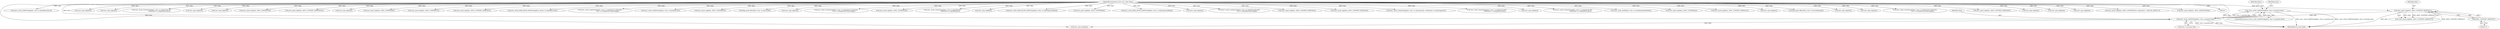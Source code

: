 digraph "0_samba_530d50a1abdcdf4d1775652d4c456c1274d83d8d_1@API" {
"1000585" [label="(Call,!asn1_write_LDAPString(data, tree->u.present.attr))"];
"1000586" [label="(Call,asn1_write_LDAPString(data, tree->u.present.attr))"];
"1000578" [label="(Call,asn1_push_tag(data, ASN1_CONTEXT_SIMPLE(7)))"];
"1000108" [label="(MethodParameterIn,struct asn1_data *data)"];
"1000580" [label="(Call,ASN1_CONTEXT_SIMPLE(7))"];
"1000697" [label="(Call,asn1_write_LDAPString(data, tree->u.extended.rule_id))"];
"1000509" [label="(Call,asn1_pop_tag(data))"];
"1000198" [label="(Call,asn1_pop_tag(data))"];
"1000586" [label="(Call,asn1_write_LDAPString(data, tree->u.present.attr))"];
"1000464" [label="(Call,asn1_write_OctetString(data, tree->u.comparison.attr,\n                                     strlen(tree->u.comparison.attr)))"];
"1000710" [label="(Call,asn1_pop_tag(data))"];
"1000570" [label="(Call,asn1_pop_tag(data))"];
"1000267" [label="(Call,asn1_push_tag(data, ASN1_CONTEXT(4)))"];
"1000411" [label="(Call,asn1_push_tag(data, ASN1_CONTEXT_SIMPLE(ctx)))"];
"1000577" [label="(Call,!asn1_push_tag(data, ASN1_CONTEXT_SIMPLE(7)))"];
"1000584" [label="(ControlStructure,if (!asn1_write_LDAPString(data, tree->u.present.attr)))"];
"1000448" [label="(Call,asn1_pop_tag(data))"];
"1000517" [label="(Call,asn1_push_tag(data, ASN1_CONTEXT(6)))"];
"1000600" [label="(Identifier,data)"];
"1000206" [label="(Call,asn1_push_tag(data, ASN1_CONTEXT(3)))"];
"1000752" [label="(Call,asn1_push_tag(data, ASN1_CONTEXT_SIMPLE(3)))"];
"1000760" [label="(Call,asn1_write_DATA_BLOB_LDAPString(data, &tree->u.extended.value))"];
"1000485" [label="(Call,asn1_write_OctetString(data, tree->u.comparison.value.data,\n                                     tree->u.comparison.value.length))"];
"1000733" [label="(Call,asn1_write_LDAPString(data, tree->u.extended.attr))"];
"1000456" [label="(Call,asn1_push_tag(data, ASN1_CONTEXT(5)))"];
"1000596" [label="(Identifier,false)"];
"1000184" [label="(Call,ldap_push_filter(data, tree->u.isnot.child))"];
"1000359" [label="(Call,asn1_pop_tag(data))"];
"1000546" [label="(Call,asn1_write_OctetString(data, tree->u.comparison.value.data,\n                                     tree->u.comparison.value.length))"];
"1000672" [label="(Call,asn1_push_tag(data, ASN1_CONTEXT(9)))"];
"1000820" [label="(MethodReturn,static bool)"];
"1000108" [label="(MethodParameterIn,struct asn1_data *data)"];
"1000214" [label="(Call,asn1_write_OctetString(data, tree->u.equality.attr,\n                                     strlen(tree->u.equality.attr)))"];
"1000664" [label="(Call,asn1_pop_tag(data))"];
"1000419" [label="(Call,asn1_write_DATA_BLOB_LDAPString(data, tree->u.substring.chunks[i]))"];
"1000611" [label="(Call,asn1_push_tag(data, ASN1_CONTEXT(8)))"];
"1000344" [label="(Call,asn1_write_DATA_BLOB_LDAPString(data, tree->u.substring.chunks[i]))"];
"1000588" [label="(Call,tree->u.present.attr)"];
"1000168" [label="(Call,asn1_pop_tag(data))"];
"1000235" [label="(Call,asn1_write_OctetString(data, tree->u.equality.value.data,\n                                     tree->u.equality.value.length))"];
"1000580" [label="(Call,ASN1_CONTEXT_SIMPLE(7))"];
"1000725" [label="(Call,asn1_push_tag(data, ASN1_CONTEXT_SIMPLE(2)))"];
"1000780" [label="(Call,asn1_push_tag(data, ASN1_CONTEXT_SIMPLE(4)))"];
"1000275" [label="(Call,asn1_write_OctetString(data, tree->u.substring.attr, strlen(tree->u.substring.attr)))"];
"1000587" [label="(Identifier,data)"];
"1000619" [label="(Call,asn1_write_OctetString(data, tree->u.comparison.attr,\n                                     strlen(tree->u.comparison.attr)))"];
"1000578" [label="(Call,asn1_push_tag(data, ASN1_CONTEXT_SIMPLE(7)))"];
"1000434" [label="(Call,asn1_pop_tag(data))"];
"1000525" [label="(Call,asn1_write_OctetString(data, tree->u.comparison.attr,\n                                     strlen(tree->u.comparison.attr)))"];
"1000788" [label="(Call,asn1_write_uint8(data, tree->u.extended.dnAttributes))"];
"1000585" [label="(Call,!asn1_write_LDAPString(data, tree->u.present.attr))"];
"1000176" [label="(Call,asn1_push_tag(data, ASN1_CONTEXT(2)))"];
"1000689" [label="(Call,asn1_push_tag(data, ASN1_CONTEXT_SIMPLE(1)))"];
"1000746" [label="(Call,asn1_pop_tag(data))"];
"1000152" [label="(Call,ldap_push_filter(data, tree->u.list.elements[i]))"];
"1000801" [label="(Call,asn1_pop_tag(data))"];
"1000807" [label="(Call,asn1_pop_tag(data))"];
"1000599" [label="(Call,asn1_pop_tag(data))"];
"1000640" [label="(Call,asn1_write_OctetString(data, tree->u.comparison.value.data,\n                                     tree->u.comparison.value.length))"];
"1000336" [label="(Call,asn1_push_tag(data, ASN1_CONTEXT_SIMPLE(0)))"];
"1000774" [label="(Call,asn1_pop_tag(data))"];
"1000259" [label="(Call,asn1_pop_tag(data))"];
"1000442" [label="(Call,asn1_pop_tag(data))"];
"1000581" [label="(Literal,7)"];
"1000121" [label="(Call,asn1_push_tag(data, ASN1_CONTEXT(tree->operation==LDB_OP_AND?0:1)))"];
"1000579" [label="(Identifier,data)"];
"1000296" [label="(Call,asn1_push_tag(data, ASN1_SEQUENCE(0)))"];
"1000585" -> "1000584"  [label="AST: "];
"1000585" -> "1000586"  [label="CFG: "];
"1000586" -> "1000585"  [label="AST: "];
"1000596" -> "1000585"  [label="CFG: "];
"1000600" -> "1000585"  [label="CFG: "];
"1000585" -> "1000820"  [label="DDG: asn1_write_LDAPString(data, tree->u.present.attr)"];
"1000585" -> "1000820"  [label="DDG: !asn1_write_LDAPString(data, tree->u.present.attr)"];
"1000586" -> "1000585"  [label="DDG: data"];
"1000586" -> "1000585"  [label="DDG: tree->u.present.attr"];
"1000586" -> "1000588"  [label="CFG: "];
"1000587" -> "1000586"  [label="AST: "];
"1000588" -> "1000586"  [label="AST: "];
"1000586" -> "1000820"  [label="DDG: tree->u.present.attr"];
"1000586" -> "1000820"  [label="DDG: data"];
"1000578" -> "1000586"  [label="DDG: data"];
"1000108" -> "1000586"  [label="DDG: data"];
"1000586" -> "1000599"  [label="DDG: data"];
"1000578" -> "1000577"  [label="AST: "];
"1000578" -> "1000580"  [label="CFG: "];
"1000579" -> "1000578"  [label="AST: "];
"1000580" -> "1000578"  [label="AST: "];
"1000577" -> "1000578"  [label="CFG: "];
"1000578" -> "1000820"  [label="DDG: data"];
"1000578" -> "1000820"  [label="DDG: ASN1_CONTEXT_SIMPLE(7)"];
"1000578" -> "1000577"  [label="DDG: data"];
"1000578" -> "1000577"  [label="DDG: ASN1_CONTEXT_SIMPLE(7)"];
"1000108" -> "1000578"  [label="DDG: data"];
"1000580" -> "1000578"  [label="DDG: 7"];
"1000108" -> "1000107"  [label="AST: "];
"1000108" -> "1000820"  [label="DDG: data"];
"1000108" -> "1000121"  [label="DDG: data"];
"1000108" -> "1000152"  [label="DDG: data"];
"1000108" -> "1000168"  [label="DDG: data"];
"1000108" -> "1000176"  [label="DDG: data"];
"1000108" -> "1000184"  [label="DDG: data"];
"1000108" -> "1000198"  [label="DDG: data"];
"1000108" -> "1000206"  [label="DDG: data"];
"1000108" -> "1000214"  [label="DDG: data"];
"1000108" -> "1000235"  [label="DDG: data"];
"1000108" -> "1000259"  [label="DDG: data"];
"1000108" -> "1000267"  [label="DDG: data"];
"1000108" -> "1000275"  [label="DDG: data"];
"1000108" -> "1000296"  [label="DDG: data"];
"1000108" -> "1000336"  [label="DDG: data"];
"1000108" -> "1000344"  [label="DDG: data"];
"1000108" -> "1000359"  [label="DDG: data"];
"1000108" -> "1000411"  [label="DDG: data"];
"1000108" -> "1000419"  [label="DDG: data"];
"1000108" -> "1000434"  [label="DDG: data"];
"1000108" -> "1000442"  [label="DDG: data"];
"1000108" -> "1000448"  [label="DDG: data"];
"1000108" -> "1000456"  [label="DDG: data"];
"1000108" -> "1000464"  [label="DDG: data"];
"1000108" -> "1000485"  [label="DDG: data"];
"1000108" -> "1000509"  [label="DDG: data"];
"1000108" -> "1000517"  [label="DDG: data"];
"1000108" -> "1000525"  [label="DDG: data"];
"1000108" -> "1000546"  [label="DDG: data"];
"1000108" -> "1000570"  [label="DDG: data"];
"1000108" -> "1000599"  [label="DDG: data"];
"1000108" -> "1000611"  [label="DDG: data"];
"1000108" -> "1000619"  [label="DDG: data"];
"1000108" -> "1000640"  [label="DDG: data"];
"1000108" -> "1000664"  [label="DDG: data"];
"1000108" -> "1000672"  [label="DDG: data"];
"1000108" -> "1000689"  [label="DDG: data"];
"1000108" -> "1000697"  [label="DDG: data"];
"1000108" -> "1000710"  [label="DDG: data"];
"1000108" -> "1000725"  [label="DDG: data"];
"1000108" -> "1000733"  [label="DDG: data"];
"1000108" -> "1000746"  [label="DDG: data"];
"1000108" -> "1000752"  [label="DDG: data"];
"1000108" -> "1000760"  [label="DDG: data"];
"1000108" -> "1000774"  [label="DDG: data"];
"1000108" -> "1000780"  [label="DDG: data"];
"1000108" -> "1000788"  [label="DDG: data"];
"1000108" -> "1000801"  [label="DDG: data"];
"1000108" -> "1000807"  [label="DDG: data"];
"1000580" -> "1000581"  [label="CFG: "];
"1000581" -> "1000580"  [label="AST: "];
}
